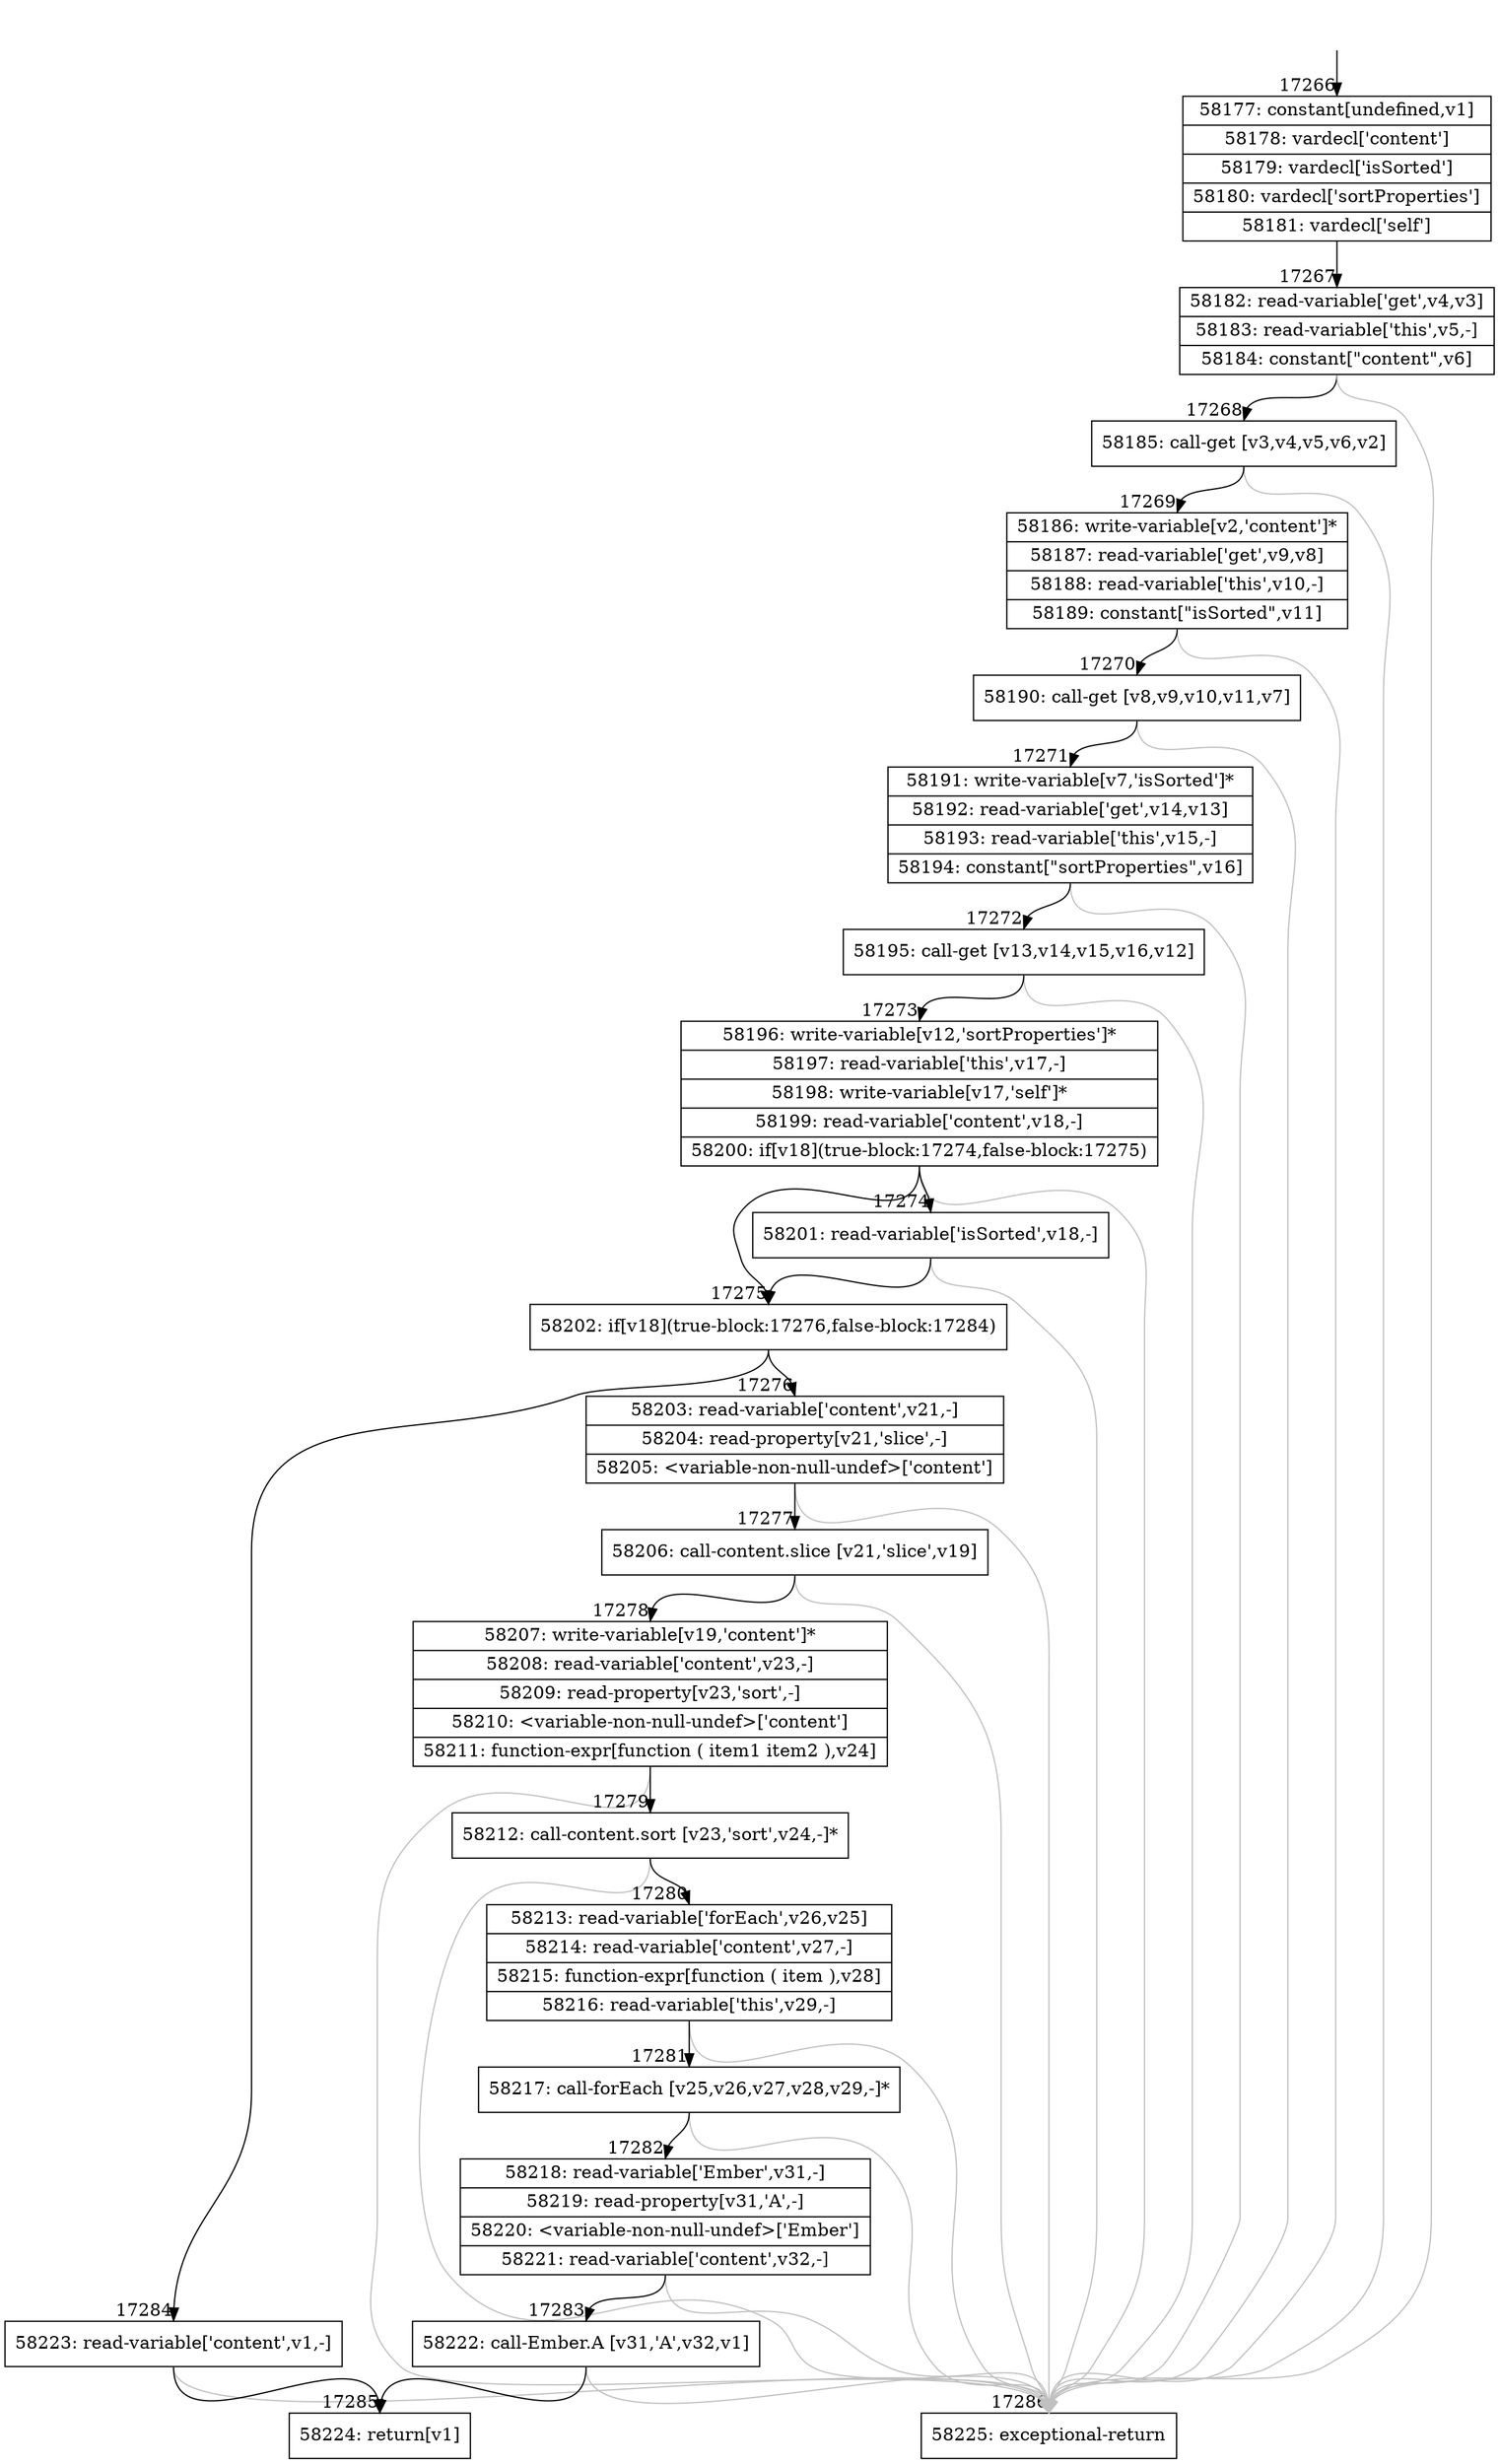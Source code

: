 digraph {
rankdir="TD"
BB_entry1486[shape=none,label=""];
BB_entry1486 -> BB17266 [tailport=s, headport=n, headlabel="    17266"]
BB17266 [shape=record label="{58177: constant[undefined,v1]|58178: vardecl['content']|58179: vardecl['isSorted']|58180: vardecl['sortProperties']|58181: vardecl['self']}" ] 
BB17266 -> BB17267 [tailport=s, headport=n, headlabel="      17267"]
BB17267 [shape=record label="{58182: read-variable['get',v4,v3]|58183: read-variable['this',v5,-]|58184: constant[\"content\",v6]}" ] 
BB17267 -> BB17268 [tailport=s, headport=n, headlabel="      17268"]
BB17267 -> BB17286 [tailport=s, headport=n, color=gray, headlabel="      17286"]
BB17268 [shape=record label="{58185: call-get [v3,v4,v5,v6,v2]}" ] 
BB17268 -> BB17269 [tailport=s, headport=n, headlabel="      17269"]
BB17268 -> BB17286 [tailport=s, headport=n, color=gray]
BB17269 [shape=record label="{58186: write-variable[v2,'content']*|58187: read-variable['get',v9,v8]|58188: read-variable['this',v10,-]|58189: constant[\"isSorted\",v11]}" ] 
BB17269 -> BB17270 [tailport=s, headport=n, headlabel="      17270"]
BB17269 -> BB17286 [tailport=s, headport=n, color=gray]
BB17270 [shape=record label="{58190: call-get [v8,v9,v10,v11,v7]}" ] 
BB17270 -> BB17271 [tailport=s, headport=n, headlabel="      17271"]
BB17270 -> BB17286 [tailport=s, headport=n, color=gray]
BB17271 [shape=record label="{58191: write-variable[v7,'isSorted']*|58192: read-variable['get',v14,v13]|58193: read-variable['this',v15,-]|58194: constant[\"sortProperties\",v16]}" ] 
BB17271 -> BB17272 [tailport=s, headport=n, headlabel="      17272"]
BB17271 -> BB17286 [tailport=s, headport=n, color=gray]
BB17272 [shape=record label="{58195: call-get [v13,v14,v15,v16,v12]}" ] 
BB17272 -> BB17273 [tailport=s, headport=n, headlabel="      17273"]
BB17272 -> BB17286 [tailport=s, headport=n, color=gray]
BB17273 [shape=record label="{58196: write-variable[v12,'sortProperties']*|58197: read-variable['this',v17,-]|58198: write-variable[v17,'self']*|58199: read-variable['content',v18,-]|58200: if[v18](true-block:17274,false-block:17275)}" ] 
BB17273 -> BB17275 [tailport=s, headport=n, headlabel="      17275"]
BB17273 -> BB17274 [tailport=s, headport=n, headlabel="      17274"]
BB17273 -> BB17286 [tailport=s, headport=n, color=gray]
BB17274 [shape=record label="{58201: read-variable['isSorted',v18,-]}" ] 
BB17274 -> BB17275 [tailport=s, headport=n]
BB17274 -> BB17286 [tailport=s, headport=n, color=gray]
BB17275 [shape=record label="{58202: if[v18](true-block:17276,false-block:17284)}" ] 
BB17275 -> BB17276 [tailport=s, headport=n, headlabel="      17276"]
BB17275 -> BB17284 [tailport=s, headport=n, headlabel="      17284"]
BB17276 [shape=record label="{58203: read-variable['content',v21,-]|58204: read-property[v21,'slice',-]|58205: \<variable-non-null-undef\>['content']}" ] 
BB17276 -> BB17277 [tailport=s, headport=n, headlabel="      17277"]
BB17276 -> BB17286 [tailport=s, headport=n, color=gray]
BB17277 [shape=record label="{58206: call-content.slice [v21,'slice',v19]}" ] 
BB17277 -> BB17278 [tailport=s, headport=n, headlabel="      17278"]
BB17277 -> BB17286 [tailport=s, headport=n, color=gray]
BB17278 [shape=record label="{58207: write-variable[v19,'content']*|58208: read-variable['content',v23,-]|58209: read-property[v23,'sort',-]|58210: \<variable-non-null-undef\>['content']|58211: function-expr[function ( item1 item2 ),v24]}" ] 
BB17278 -> BB17279 [tailport=s, headport=n, headlabel="      17279"]
BB17278 -> BB17286 [tailport=s, headport=n, color=gray]
BB17279 [shape=record label="{58212: call-content.sort [v23,'sort',v24,-]*}" ] 
BB17279 -> BB17280 [tailport=s, headport=n, headlabel="      17280"]
BB17279 -> BB17286 [tailport=s, headport=n, color=gray]
BB17280 [shape=record label="{58213: read-variable['forEach',v26,v25]|58214: read-variable['content',v27,-]|58215: function-expr[function ( item ),v28]|58216: read-variable['this',v29,-]}" ] 
BB17280 -> BB17281 [tailport=s, headport=n, headlabel="      17281"]
BB17280 -> BB17286 [tailport=s, headport=n, color=gray]
BB17281 [shape=record label="{58217: call-forEach [v25,v26,v27,v28,v29,-]*}" ] 
BB17281 -> BB17282 [tailport=s, headport=n, headlabel="      17282"]
BB17281 -> BB17286 [tailport=s, headport=n, color=gray]
BB17282 [shape=record label="{58218: read-variable['Ember',v31,-]|58219: read-property[v31,'A',-]|58220: \<variable-non-null-undef\>['Ember']|58221: read-variable['content',v32,-]}" ] 
BB17282 -> BB17283 [tailport=s, headport=n, headlabel="      17283"]
BB17282 -> BB17286 [tailport=s, headport=n, color=gray]
BB17283 [shape=record label="{58222: call-Ember.A [v31,'A',v32,v1]}" ] 
BB17283 -> BB17285 [tailport=s, headport=n, headlabel="      17285"]
BB17283 -> BB17286 [tailport=s, headport=n, color=gray]
BB17284 [shape=record label="{58223: read-variable['content',v1,-]}" ] 
BB17284 -> BB17285 [tailport=s, headport=n]
BB17284 -> BB17286 [tailport=s, headport=n, color=gray]
BB17285 [shape=record label="{58224: return[v1]}" ] 
BB17286 [shape=record label="{58225: exceptional-return}" ] 
//#$~ 32869
}
